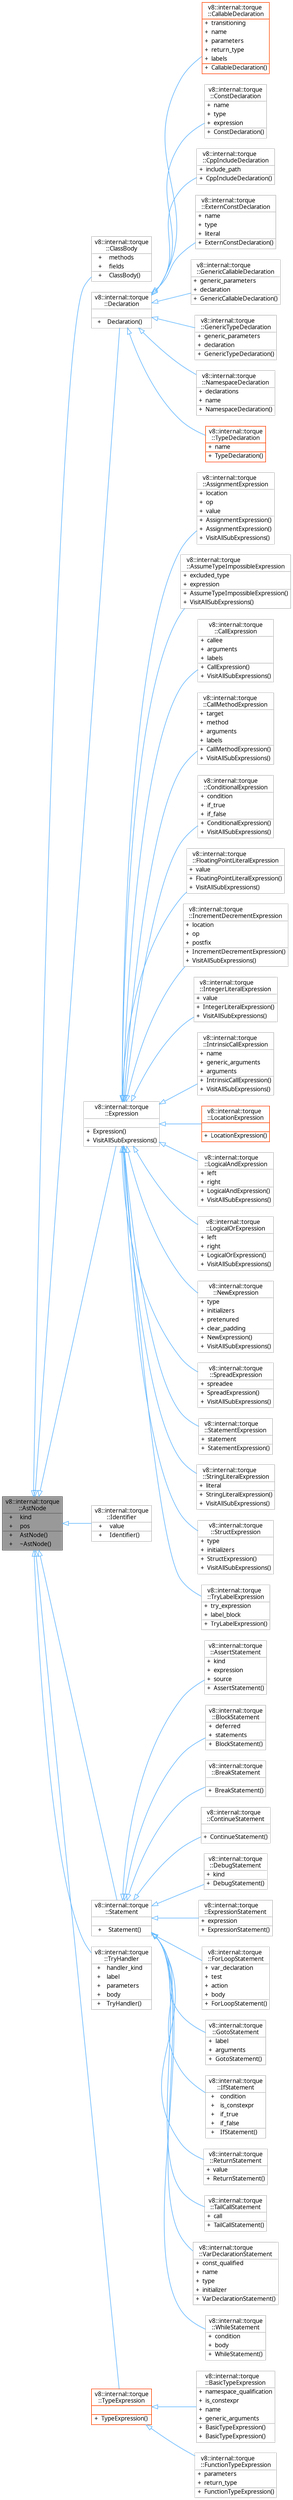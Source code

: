 digraph "v8::internal::torque::AstNode"
{
 // INTERACTIVE_SVG=YES
 // LATEX_PDF_SIZE
  bgcolor="transparent";
  rankdir="LR";
  edge [fontname="Cascadia Code NF",fontsize=10,labelfontname="Cascadia Code NF",labelfontsize=10];
  node [fontname="Cascadia Code NF",fontsize=10,shape=box,height=0.2,width=0.4];
  Node1 [id="Node000001",shape=plain,label=<<TABLE CELLBORDER="0" BORDER="1"><TR><TD COLSPAN="2" CELLPADDING="1" CELLSPACING="0">v8::internal::torque<BR ALIGN="LEFT"/>::AstNode</TD></TR>
<HR/>
<TR><TD VALIGN="top" CELLPADDING="1" CELLSPACING="0">+</TD><TD VALIGN="top" ALIGN="LEFT" CELLPADDING="1" CELLSPACING="0">kind<BR ALIGN="LEFT"/></TD></TR>
<TR><TD VALIGN="top" CELLPADDING="1" CELLSPACING="0">+</TD><TD VALIGN="top" ALIGN="LEFT" CELLPADDING="1" CELLSPACING="0">pos<BR ALIGN="LEFT"/></TD></TR>
<HR/>
<TR><TD VALIGN="top" CELLPADDING="1" CELLSPACING="0">+</TD><TD VALIGN="top" ALIGN="LEFT" CELLPADDING="1" CELLSPACING="0">AstNode()<BR ALIGN="LEFT"/></TD></TR>
<TR><TD VALIGN="top" CELLPADDING="1" CELLSPACING="0">+</TD><TD VALIGN="top" ALIGN="LEFT" CELLPADDING="1" CELLSPACING="0">~AstNode()<BR ALIGN="LEFT"/></TD></TR>
</TABLE>>
,height=0.2,width=0.4,color="gray40", fillcolor="grey60", style="filled", fontcolor="black",tooltip=" "];
  Node1 -> Node2 [id="edge1_Node000001_Node000002",dir="back",color="steelblue1",style="solid",tooltip=" ",arrowtail="onormal"];
  Node2 [id="Node000002",shape=plain,label=<<TABLE CELLBORDER="0" BORDER="1"><TR><TD COLSPAN="2" CELLPADDING="1" CELLSPACING="0">v8::internal::torque<BR ALIGN="LEFT"/>::ClassBody</TD></TR>
<HR/>
<TR><TD VALIGN="top" CELLPADDING="1" CELLSPACING="0">+</TD><TD VALIGN="top" ALIGN="LEFT" CELLPADDING="1" CELLSPACING="0">methods<BR ALIGN="LEFT"/></TD></TR>
<TR><TD VALIGN="top" CELLPADDING="1" CELLSPACING="0">+</TD><TD VALIGN="top" ALIGN="LEFT" CELLPADDING="1" CELLSPACING="0">fields<BR ALIGN="LEFT"/></TD></TR>
<HR/>
<TR><TD VALIGN="top" CELLPADDING="1" CELLSPACING="0">+</TD><TD VALIGN="top" ALIGN="LEFT" CELLPADDING="1" CELLSPACING="0">ClassBody()<BR ALIGN="LEFT"/></TD></TR>
</TABLE>>
,height=0.2,width=0.4,color="grey75", fillcolor="white", style="filled",URL="$df/d2e/structv8_1_1internal_1_1torque_1_1ClassBody.html",tooltip=" "];
  Node1 -> Node3 [id="edge2_Node000001_Node000003",dir="back",color="steelblue1",style="solid",tooltip=" ",arrowtail="onormal"];
  Node3 [id="Node000003",shape=plain,label=<<TABLE CELLBORDER="0" BORDER="1"><TR><TD COLSPAN="2" CELLPADDING="1" CELLSPACING="0">v8::internal::torque<BR ALIGN="LEFT"/>::Declaration</TD></TR>
<HR/>
<TR><TD COLSPAN="2" CELLPADDING="1" CELLSPACING="0">&nbsp;</TD></TR>
<HR/>
<TR><TD VALIGN="top" CELLPADDING="1" CELLSPACING="0">+</TD><TD VALIGN="top" ALIGN="LEFT" CELLPADDING="1" CELLSPACING="0">Declaration()<BR ALIGN="LEFT"/></TD></TR>
</TABLE>>
,height=0.2,width=0.4,color="grey75", fillcolor="white", style="filled",URL="$d8/df9/structv8_1_1internal_1_1torque_1_1Declaration.html",tooltip=" "];
  Node3 -> Node4 [id="edge3_Node000003_Node000004",dir="back",color="steelblue1",style="solid",tooltip=" ",arrowtail="onormal"];
  Node4 [id="Node000004",shape=plain,label=<<TABLE CELLBORDER="0" BORDER="1"><TR><TD COLSPAN="2" CELLPADDING="1" CELLSPACING="0">v8::internal::torque<BR ALIGN="LEFT"/>::CallableDeclaration</TD></TR>
<HR/>
<TR><TD VALIGN="top" CELLPADDING="1" CELLSPACING="0">+</TD><TD VALIGN="top" ALIGN="LEFT" CELLPADDING="1" CELLSPACING="0">transitioning<BR ALIGN="LEFT"/></TD></TR>
<TR><TD VALIGN="top" CELLPADDING="1" CELLSPACING="0">+</TD><TD VALIGN="top" ALIGN="LEFT" CELLPADDING="1" CELLSPACING="0">name<BR ALIGN="LEFT"/></TD></TR>
<TR><TD VALIGN="top" CELLPADDING="1" CELLSPACING="0">+</TD><TD VALIGN="top" ALIGN="LEFT" CELLPADDING="1" CELLSPACING="0">parameters<BR ALIGN="LEFT"/></TD></TR>
<TR><TD VALIGN="top" CELLPADDING="1" CELLSPACING="0">+</TD><TD VALIGN="top" ALIGN="LEFT" CELLPADDING="1" CELLSPACING="0">return_type<BR ALIGN="LEFT"/></TD></TR>
<TR><TD VALIGN="top" CELLPADDING="1" CELLSPACING="0">+</TD><TD VALIGN="top" ALIGN="LEFT" CELLPADDING="1" CELLSPACING="0">labels<BR ALIGN="LEFT"/></TD></TR>
<HR/>
<TR><TD VALIGN="top" CELLPADDING="1" CELLSPACING="0">+</TD><TD VALIGN="top" ALIGN="LEFT" CELLPADDING="1" CELLSPACING="0">CallableDeclaration()<BR ALIGN="LEFT"/></TD></TR>
</TABLE>>
,height=0.2,width=0.4,color="orangered", fillcolor="white", style="filled",URL="$d5/d6c/structv8_1_1internal_1_1torque_1_1CallableDeclaration.html",tooltip=" "];
  Node3 -> Node14 [id="edge4_Node000003_Node000014",dir="back",color="steelblue1",style="solid",tooltip=" ",arrowtail="onormal"];
  Node14 [id="Node000014",shape=plain,label=<<TABLE CELLBORDER="0" BORDER="1"><TR><TD COLSPAN="2" CELLPADDING="1" CELLSPACING="0">v8::internal::torque<BR ALIGN="LEFT"/>::ConstDeclaration</TD></TR>
<HR/>
<TR><TD VALIGN="top" CELLPADDING="1" CELLSPACING="0">+</TD><TD VALIGN="top" ALIGN="LEFT" CELLPADDING="1" CELLSPACING="0">name<BR ALIGN="LEFT"/></TD></TR>
<TR><TD VALIGN="top" CELLPADDING="1" CELLSPACING="0">+</TD><TD VALIGN="top" ALIGN="LEFT" CELLPADDING="1" CELLSPACING="0">type<BR ALIGN="LEFT"/></TD></TR>
<TR><TD VALIGN="top" CELLPADDING="1" CELLSPACING="0">+</TD><TD VALIGN="top" ALIGN="LEFT" CELLPADDING="1" CELLSPACING="0">expression<BR ALIGN="LEFT"/></TD></TR>
<HR/>
<TR><TD VALIGN="top" CELLPADDING="1" CELLSPACING="0">+</TD><TD VALIGN="top" ALIGN="LEFT" CELLPADDING="1" CELLSPACING="0">ConstDeclaration()<BR ALIGN="LEFT"/></TD></TR>
</TABLE>>
,height=0.2,width=0.4,color="grey75", fillcolor="white", style="filled",URL="$da/dd3/structv8_1_1internal_1_1torque_1_1ConstDeclaration.html",tooltip=" "];
  Node3 -> Node15 [id="edge5_Node000003_Node000015",dir="back",color="steelblue1",style="solid",tooltip=" ",arrowtail="onormal"];
  Node15 [id="Node000015",shape=plain,label=<<TABLE CELLBORDER="0" BORDER="1"><TR><TD COLSPAN="2" CELLPADDING="1" CELLSPACING="0">v8::internal::torque<BR ALIGN="LEFT"/>::CppIncludeDeclaration</TD></TR>
<HR/>
<TR><TD VALIGN="top" CELLPADDING="1" CELLSPACING="0">+</TD><TD VALIGN="top" ALIGN="LEFT" CELLPADDING="1" CELLSPACING="0">include_path<BR ALIGN="LEFT"/></TD></TR>
<HR/>
<TR><TD VALIGN="top" CELLPADDING="1" CELLSPACING="0">+</TD><TD VALIGN="top" ALIGN="LEFT" CELLPADDING="1" CELLSPACING="0">CppIncludeDeclaration()<BR ALIGN="LEFT"/></TD></TR>
</TABLE>>
,height=0.2,width=0.4,color="grey75", fillcolor="white", style="filled",URL="$d1/d48/structv8_1_1internal_1_1torque_1_1CppIncludeDeclaration.html",tooltip=" "];
  Node3 -> Node16 [id="edge6_Node000003_Node000016",dir="back",color="steelblue1",style="solid",tooltip=" ",arrowtail="onormal"];
  Node16 [id="Node000016",shape=plain,label=<<TABLE CELLBORDER="0" BORDER="1"><TR><TD COLSPAN="2" CELLPADDING="1" CELLSPACING="0">v8::internal::torque<BR ALIGN="LEFT"/>::ExternConstDeclaration</TD></TR>
<HR/>
<TR><TD VALIGN="top" CELLPADDING="1" CELLSPACING="0">+</TD><TD VALIGN="top" ALIGN="LEFT" CELLPADDING="1" CELLSPACING="0">name<BR ALIGN="LEFT"/></TD></TR>
<TR><TD VALIGN="top" CELLPADDING="1" CELLSPACING="0">+</TD><TD VALIGN="top" ALIGN="LEFT" CELLPADDING="1" CELLSPACING="0">type<BR ALIGN="LEFT"/></TD></TR>
<TR><TD VALIGN="top" CELLPADDING="1" CELLSPACING="0">+</TD><TD VALIGN="top" ALIGN="LEFT" CELLPADDING="1" CELLSPACING="0">literal<BR ALIGN="LEFT"/></TD></TR>
<HR/>
<TR><TD VALIGN="top" CELLPADDING="1" CELLSPACING="0">+</TD><TD VALIGN="top" ALIGN="LEFT" CELLPADDING="1" CELLSPACING="0">ExternConstDeclaration()<BR ALIGN="LEFT"/></TD></TR>
</TABLE>>
,height=0.2,width=0.4,color="grey75", fillcolor="white", style="filled",URL="$d8/d75/structv8_1_1internal_1_1torque_1_1ExternConstDeclaration.html",tooltip=" "];
  Node3 -> Node17 [id="edge7_Node000003_Node000017",dir="back",color="steelblue1",style="solid",tooltip=" ",arrowtail="onormal"];
  Node17 [id="Node000017",shape=plain,label=<<TABLE CELLBORDER="0" BORDER="1"><TR><TD COLSPAN="2" CELLPADDING="1" CELLSPACING="0">v8::internal::torque<BR ALIGN="LEFT"/>::GenericCallableDeclaration</TD></TR>
<HR/>
<TR><TD VALIGN="top" CELLPADDING="1" CELLSPACING="0">+</TD><TD VALIGN="top" ALIGN="LEFT" CELLPADDING="1" CELLSPACING="0">generic_parameters<BR ALIGN="LEFT"/></TD></TR>
<TR><TD VALIGN="top" CELLPADDING="1" CELLSPACING="0">+</TD><TD VALIGN="top" ALIGN="LEFT" CELLPADDING="1" CELLSPACING="0">declaration<BR ALIGN="LEFT"/></TD></TR>
<HR/>
<TR><TD VALIGN="top" CELLPADDING="1" CELLSPACING="0">+</TD><TD VALIGN="top" ALIGN="LEFT" CELLPADDING="1" CELLSPACING="0">GenericCallableDeclaration()<BR ALIGN="LEFT"/></TD></TR>
</TABLE>>
,height=0.2,width=0.4,color="grey75", fillcolor="white", style="filled",URL="$d8/dfb/structv8_1_1internal_1_1torque_1_1GenericCallableDeclaration.html",tooltip=" "];
  Node3 -> Node18 [id="edge8_Node000003_Node000018",dir="back",color="steelblue1",style="solid",tooltip=" ",arrowtail="onormal"];
  Node18 [id="Node000018",shape=plain,label=<<TABLE CELLBORDER="0" BORDER="1"><TR><TD COLSPAN="2" CELLPADDING="1" CELLSPACING="0">v8::internal::torque<BR ALIGN="LEFT"/>::GenericTypeDeclaration</TD></TR>
<HR/>
<TR><TD VALIGN="top" CELLPADDING="1" CELLSPACING="0">+</TD><TD VALIGN="top" ALIGN="LEFT" CELLPADDING="1" CELLSPACING="0">generic_parameters<BR ALIGN="LEFT"/></TD></TR>
<TR><TD VALIGN="top" CELLPADDING="1" CELLSPACING="0">+</TD><TD VALIGN="top" ALIGN="LEFT" CELLPADDING="1" CELLSPACING="0">declaration<BR ALIGN="LEFT"/></TD></TR>
<HR/>
<TR><TD VALIGN="top" CELLPADDING="1" CELLSPACING="0">+</TD><TD VALIGN="top" ALIGN="LEFT" CELLPADDING="1" CELLSPACING="0">GenericTypeDeclaration()<BR ALIGN="LEFT"/></TD></TR>
</TABLE>>
,height=0.2,width=0.4,color="grey75", fillcolor="white", style="filled",URL="$d8/dd4/structv8_1_1internal_1_1torque_1_1GenericTypeDeclaration.html",tooltip=" "];
  Node3 -> Node19 [id="edge9_Node000003_Node000019",dir="back",color="steelblue1",style="solid",tooltip=" ",arrowtail="onormal"];
  Node19 [id="Node000019",shape=plain,label=<<TABLE CELLBORDER="0" BORDER="1"><TR><TD COLSPAN="2" CELLPADDING="1" CELLSPACING="0">v8::internal::torque<BR ALIGN="LEFT"/>::NamespaceDeclaration</TD></TR>
<HR/>
<TR><TD VALIGN="top" CELLPADDING="1" CELLSPACING="0">+</TD><TD VALIGN="top" ALIGN="LEFT" CELLPADDING="1" CELLSPACING="0">declarations<BR ALIGN="LEFT"/></TD></TR>
<TR><TD VALIGN="top" CELLPADDING="1" CELLSPACING="0">+</TD><TD VALIGN="top" ALIGN="LEFT" CELLPADDING="1" CELLSPACING="0">name<BR ALIGN="LEFT"/></TD></TR>
<HR/>
<TR><TD VALIGN="top" CELLPADDING="1" CELLSPACING="0">+</TD><TD VALIGN="top" ALIGN="LEFT" CELLPADDING="1" CELLSPACING="0">NamespaceDeclaration()<BR ALIGN="LEFT"/></TD></TR>
</TABLE>>
,height=0.2,width=0.4,color="grey75", fillcolor="white", style="filled",URL="$d3/d68/structv8_1_1internal_1_1torque_1_1NamespaceDeclaration.html",tooltip=" "];
  Node3 -> Node20 [id="edge10_Node000003_Node000020",dir="back",color="steelblue1",style="solid",tooltip=" ",arrowtail="onormal"];
  Node20 [id="Node000020",shape=plain,label=<<TABLE CELLBORDER="0" BORDER="1"><TR><TD COLSPAN="2" CELLPADDING="1" CELLSPACING="0">v8::internal::torque<BR ALIGN="LEFT"/>::TypeDeclaration</TD></TR>
<HR/>
<TR><TD VALIGN="top" CELLPADDING="1" CELLSPACING="0">+</TD><TD VALIGN="top" ALIGN="LEFT" CELLPADDING="1" CELLSPACING="0">name<BR ALIGN="LEFT"/></TD></TR>
<HR/>
<TR><TD VALIGN="top" CELLPADDING="1" CELLSPACING="0">+</TD><TD VALIGN="top" ALIGN="LEFT" CELLPADDING="1" CELLSPACING="0">TypeDeclaration()<BR ALIGN="LEFT"/></TD></TR>
</TABLE>>
,height=0.2,width=0.4,color="orangered", fillcolor="white", style="filled",URL="$da/dcf/structv8_1_1internal_1_1torque_1_1TypeDeclaration.html",tooltip=" "];
  Node1 -> Node26 [id="edge11_Node000001_Node000026",dir="back",color="steelblue1",style="solid",tooltip=" ",arrowtail="onormal"];
  Node26 [id="Node000026",shape=plain,label=<<TABLE CELLBORDER="0" BORDER="1"><TR><TD COLSPAN="2" CELLPADDING="1" CELLSPACING="0">v8::internal::torque<BR ALIGN="LEFT"/>::Expression</TD></TR>
<HR/>
<TR><TD COLSPAN="2" CELLPADDING="1" CELLSPACING="0">&nbsp;</TD></TR>
<HR/>
<TR><TD VALIGN="top" CELLPADDING="1" CELLSPACING="0">+</TD><TD VALIGN="top" ALIGN="LEFT" CELLPADDING="1" CELLSPACING="0">Expression()<BR ALIGN="LEFT"/></TD></TR>
<TR><TD VALIGN="top" CELLPADDING="1" CELLSPACING="0">+</TD><TD VALIGN="top" ALIGN="LEFT" CELLPADDING="1" CELLSPACING="0">VisitAllSubExpressions()<BR ALIGN="LEFT"/></TD></TR>
</TABLE>>
,height=0.2,width=0.4,color="grey75", fillcolor="white", style="filled",URL="$d1/dff/structv8_1_1internal_1_1torque_1_1Expression.html",tooltip=" "];
  Node26 -> Node27 [id="edge12_Node000026_Node000027",dir="back",color="steelblue1",style="solid",tooltip=" ",arrowtail="onormal"];
  Node27 [id="Node000027",shape=plain,label=<<TABLE CELLBORDER="0" BORDER="1"><TR><TD COLSPAN="2" CELLPADDING="1" CELLSPACING="0">v8::internal::torque<BR ALIGN="LEFT"/>::AssignmentExpression</TD></TR>
<HR/>
<TR><TD VALIGN="top" CELLPADDING="1" CELLSPACING="0">+</TD><TD VALIGN="top" ALIGN="LEFT" CELLPADDING="1" CELLSPACING="0">location<BR ALIGN="LEFT"/></TD></TR>
<TR><TD VALIGN="top" CELLPADDING="1" CELLSPACING="0">+</TD><TD VALIGN="top" ALIGN="LEFT" CELLPADDING="1" CELLSPACING="0">op<BR ALIGN="LEFT"/></TD></TR>
<TR><TD VALIGN="top" CELLPADDING="1" CELLSPACING="0">+</TD><TD VALIGN="top" ALIGN="LEFT" CELLPADDING="1" CELLSPACING="0">value<BR ALIGN="LEFT"/></TD></TR>
<HR/>
<TR><TD VALIGN="top" CELLPADDING="1" CELLSPACING="0">+</TD><TD VALIGN="top" ALIGN="LEFT" CELLPADDING="1" CELLSPACING="0">AssignmentExpression()<BR ALIGN="LEFT"/></TD></TR>
<TR><TD VALIGN="top" CELLPADDING="1" CELLSPACING="0">+</TD><TD VALIGN="top" ALIGN="LEFT" CELLPADDING="1" CELLSPACING="0">AssignmentExpression()<BR ALIGN="LEFT"/></TD></TR>
<TR><TD VALIGN="top" CELLPADDING="1" CELLSPACING="0">+</TD><TD VALIGN="top" ALIGN="LEFT" CELLPADDING="1" CELLSPACING="0">VisitAllSubExpressions()<BR ALIGN="LEFT"/></TD></TR>
</TABLE>>
,height=0.2,width=0.4,color="grey75", fillcolor="white", style="filled",URL="$df/d0e/structv8_1_1internal_1_1torque_1_1AssignmentExpression.html",tooltip=" "];
  Node26 -> Node28 [id="edge13_Node000026_Node000028",dir="back",color="steelblue1",style="solid",tooltip=" ",arrowtail="onormal"];
  Node28 [id="Node000028",shape=plain,label=<<TABLE CELLBORDER="0" BORDER="1"><TR><TD COLSPAN="2" CELLPADDING="1" CELLSPACING="0">v8::internal::torque<BR ALIGN="LEFT"/>::AssumeTypeImpossibleExpression</TD></TR>
<HR/>
<TR><TD VALIGN="top" CELLPADDING="1" CELLSPACING="0">+</TD><TD VALIGN="top" ALIGN="LEFT" CELLPADDING="1" CELLSPACING="0">excluded_type<BR ALIGN="LEFT"/></TD></TR>
<TR><TD VALIGN="top" CELLPADDING="1" CELLSPACING="0">+</TD><TD VALIGN="top" ALIGN="LEFT" CELLPADDING="1" CELLSPACING="0">expression<BR ALIGN="LEFT"/></TD></TR>
<HR/>
<TR><TD VALIGN="top" CELLPADDING="1" CELLSPACING="0">+</TD><TD VALIGN="top" ALIGN="LEFT" CELLPADDING="1" CELLSPACING="0">AssumeTypeImpossibleExpression()<BR ALIGN="LEFT"/></TD></TR>
<TR><TD VALIGN="top" CELLPADDING="1" CELLSPACING="0">+</TD><TD VALIGN="top" ALIGN="LEFT" CELLPADDING="1" CELLSPACING="0">VisitAllSubExpressions()<BR ALIGN="LEFT"/></TD></TR>
</TABLE>>
,height=0.2,width=0.4,color="grey75", fillcolor="white", style="filled",URL="$d9/db6/structv8_1_1internal_1_1torque_1_1AssumeTypeImpossibleExpression.html",tooltip=" "];
  Node26 -> Node29 [id="edge14_Node000026_Node000029",dir="back",color="steelblue1",style="solid",tooltip=" ",arrowtail="onormal"];
  Node29 [id="Node000029",shape=plain,label=<<TABLE CELLBORDER="0" BORDER="1"><TR><TD COLSPAN="2" CELLPADDING="1" CELLSPACING="0">v8::internal::torque<BR ALIGN="LEFT"/>::CallExpression</TD></TR>
<HR/>
<TR><TD VALIGN="top" CELLPADDING="1" CELLSPACING="0">+</TD><TD VALIGN="top" ALIGN="LEFT" CELLPADDING="1" CELLSPACING="0">callee<BR ALIGN="LEFT"/></TD></TR>
<TR><TD VALIGN="top" CELLPADDING="1" CELLSPACING="0">+</TD><TD VALIGN="top" ALIGN="LEFT" CELLPADDING="1" CELLSPACING="0">arguments<BR ALIGN="LEFT"/></TD></TR>
<TR><TD VALIGN="top" CELLPADDING="1" CELLSPACING="0">+</TD><TD VALIGN="top" ALIGN="LEFT" CELLPADDING="1" CELLSPACING="0">labels<BR ALIGN="LEFT"/></TD></TR>
<HR/>
<TR><TD VALIGN="top" CELLPADDING="1" CELLSPACING="0">+</TD><TD VALIGN="top" ALIGN="LEFT" CELLPADDING="1" CELLSPACING="0">CallExpression()<BR ALIGN="LEFT"/></TD></TR>
<TR><TD VALIGN="top" CELLPADDING="1" CELLSPACING="0">+</TD><TD VALIGN="top" ALIGN="LEFT" CELLPADDING="1" CELLSPACING="0">VisitAllSubExpressions()<BR ALIGN="LEFT"/></TD></TR>
</TABLE>>
,height=0.2,width=0.4,color="grey75", fillcolor="white", style="filled",URL="$db/dc7/structv8_1_1internal_1_1torque_1_1CallExpression.html",tooltip=" "];
  Node26 -> Node30 [id="edge15_Node000026_Node000030",dir="back",color="steelblue1",style="solid",tooltip=" ",arrowtail="onormal"];
  Node30 [id="Node000030",shape=plain,label=<<TABLE CELLBORDER="0" BORDER="1"><TR><TD COLSPAN="2" CELLPADDING="1" CELLSPACING="0">v8::internal::torque<BR ALIGN="LEFT"/>::CallMethodExpression</TD></TR>
<HR/>
<TR><TD VALIGN="top" CELLPADDING="1" CELLSPACING="0">+</TD><TD VALIGN="top" ALIGN="LEFT" CELLPADDING="1" CELLSPACING="0">target<BR ALIGN="LEFT"/></TD></TR>
<TR><TD VALIGN="top" CELLPADDING="1" CELLSPACING="0">+</TD><TD VALIGN="top" ALIGN="LEFT" CELLPADDING="1" CELLSPACING="0">method<BR ALIGN="LEFT"/></TD></TR>
<TR><TD VALIGN="top" CELLPADDING="1" CELLSPACING="0">+</TD><TD VALIGN="top" ALIGN="LEFT" CELLPADDING="1" CELLSPACING="0">arguments<BR ALIGN="LEFT"/></TD></TR>
<TR><TD VALIGN="top" CELLPADDING="1" CELLSPACING="0">+</TD><TD VALIGN="top" ALIGN="LEFT" CELLPADDING="1" CELLSPACING="0">labels<BR ALIGN="LEFT"/></TD></TR>
<HR/>
<TR><TD VALIGN="top" CELLPADDING="1" CELLSPACING="0">+</TD><TD VALIGN="top" ALIGN="LEFT" CELLPADDING="1" CELLSPACING="0">CallMethodExpression()<BR ALIGN="LEFT"/></TD></TR>
<TR><TD VALIGN="top" CELLPADDING="1" CELLSPACING="0">+</TD><TD VALIGN="top" ALIGN="LEFT" CELLPADDING="1" CELLSPACING="0">VisitAllSubExpressions()<BR ALIGN="LEFT"/></TD></TR>
</TABLE>>
,height=0.2,width=0.4,color="grey75", fillcolor="white", style="filled",URL="$db/dad/structv8_1_1internal_1_1torque_1_1CallMethodExpression.html",tooltip=" "];
  Node26 -> Node31 [id="edge16_Node000026_Node000031",dir="back",color="steelblue1",style="solid",tooltip=" ",arrowtail="onormal"];
  Node31 [id="Node000031",shape=plain,label=<<TABLE CELLBORDER="0" BORDER="1"><TR><TD COLSPAN="2" CELLPADDING="1" CELLSPACING="0">v8::internal::torque<BR ALIGN="LEFT"/>::ConditionalExpression</TD></TR>
<HR/>
<TR><TD VALIGN="top" CELLPADDING="1" CELLSPACING="0">+</TD><TD VALIGN="top" ALIGN="LEFT" CELLPADDING="1" CELLSPACING="0">condition<BR ALIGN="LEFT"/></TD></TR>
<TR><TD VALIGN="top" CELLPADDING="1" CELLSPACING="0">+</TD><TD VALIGN="top" ALIGN="LEFT" CELLPADDING="1" CELLSPACING="0">if_true<BR ALIGN="LEFT"/></TD></TR>
<TR><TD VALIGN="top" CELLPADDING="1" CELLSPACING="0">+</TD><TD VALIGN="top" ALIGN="LEFT" CELLPADDING="1" CELLSPACING="0">if_false<BR ALIGN="LEFT"/></TD></TR>
<HR/>
<TR><TD VALIGN="top" CELLPADDING="1" CELLSPACING="0">+</TD><TD VALIGN="top" ALIGN="LEFT" CELLPADDING="1" CELLSPACING="0">ConditionalExpression()<BR ALIGN="LEFT"/></TD></TR>
<TR><TD VALIGN="top" CELLPADDING="1" CELLSPACING="0">+</TD><TD VALIGN="top" ALIGN="LEFT" CELLPADDING="1" CELLSPACING="0">VisitAllSubExpressions()<BR ALIGN="LEFT"/></TD></TR>
</TABLE>>
,height=0.2,width=0.4,color="grey75", fillcolor="white", style="filled",URL="$d2/d13/structv8_1_1internal_1_1torque_1_1ConditionalExpression.html",tooltip=" "];
  Node26 -> Node32 [id="edge17_Node000026_Node000032",dir="back",color="steelblue1",style="solid",tooltip=" ",arrowtail="onormal"];
  Node32 [id="Node000032",shape=plain,label=<<TABLE CELLBORDER="0" BORDER="1"><TR><TD COLSPAN="2" CELLPADDING="1" CELLSPACING="0">v8::internal::torque<BR ALIGN="LEFT"/>::FloatingPointLiteralExpression</TD></TR>
<HR/>
<TR><TD VALIGN="top" CELLPADDING="1" CELLSPACING="0">+</TD><TD VALIGN="top" ALIGN="LEFT" CELLPADDING="1" CELLSPACING="0">value<BR ALIGN="LEFT"/></TD></TR>
<HR/>
<TR><TD VALIGN="top" CELLPADDING="1" CELLSPACING="0">+</TD><TD VALIGN="top" ALIGN="LEFT" CELLPADDING="1" CELLSPACING="0">FloatingPointLiteralExpression()<BR ALIGN="LEFT"/></TD></TR>
<TR><TD VALIGN="top" CELLPADDING="1" CELLSPACING="0">+</TD><TD VALIGN="top" ALIGN="LEFT" CELLPADDING="1" CELLSPACING="0">VisitAllSubExpressions()<BR ALIGN="LEFT"/></TD></TR>
</TABLE>>
,height=0.2,width=0.4,color="grey75", fillcolor="white", style="filled",URL="$d4/d10/structv8_1_1internal_1_1torque_1_1FloatingPointLiteralExpression.html",tooltip=" "];
  Node26 -> Node33 [id="edge18_Node000026_Node000033",dir="back",color="steelblue1",style="solid",tooltip=" ",arrowtail="onormal"];
  Node33 [id="Node000033",shape=plain,label=<<TABLE CELLBORDER="0" BORDER="1"><TR><TD COLSPAN="2" CELLPADDING="1" CELLSPACING="0">v8::internal::torque<BR ALIGN="LEFT"/>::IncrementDecrementExpression</TD></TR>
<HR/>
<TR><TD VALIGN="top" CELLPADDING="1" CELLSPACING="0">+</TD><TD VALIGN="top" ALIGN="LEFT" CELLPADDING="1" CELLSPACING="0">location<BR ALIGN="LEFT"/></TD></TR>
<TR><TD VALIGN="top" CELLPADDING="1" CELLSPACING="0">+</TD><TD VALIGN="top" ALIGN="LEFT" CELLPADDING="1" CELLSPACING="0">op<BR ALIGN="LEFT"/></TD></TR>
<TR><TD VALIGN="top" CELLPADDING="1" CELLSPACING="0">+</TD><TD VALIGN="top" ALIGN="LEFT" CELLPADDING="1" CELLSPACING="0">postfix<BR ALIGN="LEFT"/></TD></TR>
<HR/>
<TR><TD VALIGN="top" CELLPADDING="1" CELLSPACING="0">+</TD><TD VALIGN="top" ALIGN="LEFT" CELLPADDING="1" CELLSPACING="0">IncrementDecrementExpression()<BR ALIGN="LEFT"/></TD></TR>
<TR><TD VALIGN="top" CELLPADDING="1" CELLSPACING="0">+</TD><TD VALIGN="top" ALIGN="LEFT" CELLPADDING="1" CELLSPACING="0">VisitAllSubExpressions()<BR ALIGN="LEFT"/></TD></TR>
</TABLE>>
,height=0.2,width=0.4,color="grey75", fillcolor="white", style="filled",URL="$d4/df4/structv8_1_1internal_1_1torque_1_1IncrementDecrementExpression.html",tooltip=" "];
  Node26 -> Node34 [id="edge19_Node000026_Node000034",dir="back",color="steelblue1",style="solid",tooltip=" ",arrowtail="onormal"];
  Node34 [id="Node000034",shape=plain,label=<<TABLE CELLBORDER="0" BORDER="1"><TR><TD COLSPAN="2" CELLPADDING="1" CELLSPACING="0">v8::internal::torque<BR ALIGN="LEFT"/>::IntegerLiteralExpression</TD></TR>
<HR/>
<TR><TD VALIGN="top" CELLPADDING="1" CELLSPACING="0">+</TD><TD VALIGN="top" ALIGN="LEFT" CELLPADDING="1" CELLSPACING="0">value<BR ALIGN="LEFT"/></TD></TR>
<HR/>
<TR><TD VALIGN="top" CELLPADDING="1" CELLSPACING="0">+</TD><TD VALIGN="top" ALIGN="LEFT" CELLPADDING="1" CELLSPACING="0">IntegerLiteralExpression()<BR ALIGN="LEFT"/></TD></TR>
<TR><TD VALIGN="top" CELLPADDING="1" CELLSPACING="0">+</TD><TD VALIGN="top" ALIGN="LEFT" CELLPADDING="1" CELLSPACING="0">VisitAllSubExpressions()<BR ALIGN="LEFT"/></TD></TR>
</TABLE>>
,height=0.2,width=0.4,color="grey75", fillcolor="white", style="filled",URL="$d0/d32/structv8_1_1internal_1_1torque_1_1IntegerLiteralExpression.html",tooltip=" "];
  Node26 -> Node35 [id="edge20_Node000026_Node000035",dir="back",color="steelblue1",style="solid",tooltip=" ",arrowtail="onormal"];
  Node35 [id="Node000035",shape=plain,label=<<TABLE CELLBORDER="0" BORDER="1"><TR><TD COLSPAN="2" CELLPADDING="1" CELLSPACING="0">v8::internal::torque<BR ALIGN="LEFT"/>::IntrinsicCallExpression</TD></TR>
<HR/>
<TR><TD VALIGN="top" CELLPADDING="1" CELLSPACING="0">+</TD><TD VALIGN="top" ALIGN="LEFT" CELLPADDING="1" CELLSPACING="0">name<BR ALIGN="LEFT"/></TD></TR>
<TR><TD VALIGN="top" CELLPADDING="1" CELLSPACING="0">+</TD><TD VALIGN="top" ALIGN="LEFT" CELLPADDING="1" CELLSPACING="0">generic_arguments<BR ALIGN="LEFT"/></TD></TR>
<TR><TD VALIGN="top" CELLPADDING="1" CELLSPACING="0">+</TD><TD VALIGN="top" ALIGN="LEFT" CELLPADDING="1" CELLSPACING="0">arguments<BR ALIGN="LEFT"/></TD></TR>
<HR/>
<TR><TD VALIGN="top" CELLPADDING="1" CELLSPACING="0">+</TD><TD VALIGN="top" ALIGN="LEFT" CELLPADDING="1" CELLSPACING="0">IntrinsicCallExpression()<BR ALIGN="LEFT"/></TD></TR>
<TR><TD VALIGN="top" CELLPADDING="1" CELLSPACING="0">+</TD><TD VALIGN="top" ALIGN="LEFT" CELLPADDING="1" CELLSPACING="0">VisitAllSubExpressions()<BR ALIGN="LEFT"/></TD></TR>
</TABLE>>
,height=0.2,width=0.4,color="grey75", fillcolor="white", style="filled",URL="$d6/d2b/structv8_1_1internal_1_1torque_1_1IntrinsicCallExpression.html",tooltip=" "];
  Node26 -> Node36 [id="edge21_Node000026_Node000036",dir="back",color="steelblue1",style="solid",tooltip=" ",arrowtail="onormal"];
  Node36 [id="Node000036",shape=plain,label=<<TABLE CELLBORDER="0" BORDER="1"><TR><TD COLSPAN="2" CELLPADDING="1" CELLSPACING="0">v8::internal::torque<BR ALIGN="LEFT"/>::LocationExpression</TD></TR>
<HR/>
<TR><TD COLSPAN="2" CELLPADDING="1" CELLSPACING="0">&nbsp;</TD></TR>
<HR/>
<TR><TD VALIGN="top" CELLPADDING="1" CELLSPACING="0">+</TD><TD VALIGN="top" ALIGN="LEFT" CELLPADDING="1" CELLSPACING="0">LocationExpression()<BR ALIGN="LEFT"/></TD></TR>
</TABLE>>
,height=0.2,width=0.4,color="orangered", fillcolor="white", style="filled",URL="$df/dbd/structv8_1_1internal_1_1torque_1_1LocationExpression.html",tooltip=" "];
  Node26 -> Node41 [id="edge22_Node000026_Node000041",dir="back",color="steelblue1",style="solid",tooltip=" ",arrowtail="onormal"];
  Node41 [id="Node000041",shape=plain,label=<<TABLE CELLBORDER="0" BORDER="1"><TR><TD COLSPAN="2" CELLPADDING="1" CELLSPACING="0">v8::internal::torque<BR ALIGN="LEFT"/>::LogicalAndExpression</TD></TR>
<HR/>
<TR><TD VALIGN="top" CELLPADDING="1" CELLSPACING="0">+</TD><TD VALIGN="top" ALIGN="LEFT" CELLPADDING="1" CELLSPACING="0">left<BR ALIGN="LEFT"/></TD></TR>
<TR><TD VALIGN="top" CELLPADDING="1" CELLSPACING="0">+</TD><TD VALIGN="top" ALIGN="LEFT" CELLPADDING="1" CELLSPACING="0">right<BR ALIGN="LEFT"/></TD></TR>
<HR/>
<TR><TD VALIGN="top" CELLPADDING="1" CELLSPACING="0">+</TD><TD VALIGN="top" ALIGN="LEFT" CELLPADDING="1" CELLSPACING="0">LogicalAndExpression()<BR ALIGN="LEFT"/></TD></TR>
<TR><TD VALIGN="top" CELLPADDING="1" CELLSPACING="0">+</TD><TD VALIGN="top" ALIGN="LEFT" CELLPADDING="1" CELLSPACING="0">VisitAllSubExpressions()<BR ALIGN="LEFT"/></TD></TR>
</TABLE>>
,height=0.2,width=0.4,color="grey75", fillcolor="white", style="filled",URL="$d5/dc3/structv8_1_1internal_1_1torque_1_1LogicalAndExpression.html",tooltip=" "];
  Node26 -> Node42 [id="edge23_Node000026_Node000042",dir="back",color="steelblue1",style="solid",tooltip=" ",arrowtail="onormal"];
  Node42 [id="Node000042",shape=plain,label=<<TABLE CELLBORDER="0" BORDER="1"><TR><TD COLSPAN="2" CELLPADDING="1" CELLSPACING="0">v8::internal::torque<BR ALIGN="LEFT"/>::LogicalOrExpression</TD></TR>
<HR/>
<TR><TD VALIGN="top" CELLPADDING="1" CELLSPACING="0">+</TD><TD VALIGN="top" ALIGN="LEFT" CELLPADDING="1" CELLSPACING="0">left<BR ALIGN="LEFT"/></TD></TR>
<TR><TD VALIGN="top" CELLPADDING="1" CELLSPACING="0">+</TD><TD VALIGN="top" ALIGN="LEFT" CELLPADDING="1" CELLSPACING="0">right<BR ALIGN="LEFT"/></TD></TR>
<HR/>
<TR><TD VALIGN="top" CELLPADDING="1" CELLSPACING="0">+</TD><TD VALIGN="top" ALIGN="LEFT" CELLPADDING="1" CELLSPACING="0">LogicalOrExpression()<BR ALIGN="LEFT"/></TD></TR>
<TR><TD VALIGN="top" CELLPADDING="1" CELLSPACING="0">+</TD><TD VALIGN="top" ALIGN="LEFT" CELLPADDING="1" CELLSPACING="0">VisitAllSubExpressions()<BR ALIGN="LEFT"/></TD></TR>
</TABLE>>
,height=0.2,width=0.4,color="grey75", fillcolor="white", style="filled",URL="$d4/d6d/structv8_1_1internal_1_1torque_1_1LogicalOrExpression.html",tooltip=" "];
  Node26 -> Node43 [id="edge24_Node000026_Node000043",dir="back",color="steelblue1",style="solid",tooltip=" ",arrowtail="onormal"];
  Node43 [id="Node000043",shape=plain,label=<<TABLE CELLBORDER="0" BORDER="1"><TR><TD COLSPAN="2" CELLPADDING="1" CELLSPACING="0">v8::internal::torque<BR ALIGN="LEFT"/>::NewExpression</TD></TR>
<HR/>
<TR><TD VALIGN="top" CELLPADDING="1" CELLSPACING="0">+</TD><TD VALIGN="top" ALIGN="LEFT" CELLPADDING="1" CELLSPACING="0">type<BR ALIGN="LEFT"/></TD></TR>
<TR><TD VALIGN="top" CELLPADDING="1" CELLSPACING="0">+</TD><TD VALIGN="top" ALIGN="LEFT" CELLPADDING="1" CELLSPACING="0">initializers<BR ALIGN="LEFT"/></TD></TR>
<TR><TD VALIGN="top" CELLPADDING="1" CELLSPACING="0">+</TD><TD VALIGN="top" ALIGN="LEFT" CELLPADDING="1" CELLSPACING="0">pretenured<BR ALIGN="LEFT"/></TD></TR>
<TR><TD VALIGN="top" CELLPADDING="1" CELLSPACING="0">+</TD><TD VALIGN="top" ALIGN="LEFT" CELLPADDING="1" CELLSPACING="0">clear_padding<BR ALIGN="LEFT"/></TD></TR>
<HR/>
<TR><TD VALIGN="top" CELLPADDING="1" CELLSPACING="0">+</TD><TD VALIGN="top" ALIGN="LEFT" CELLPADDING="1" CELLSPACING="0">NewExpression()<BR ALIGN="LEFT"/></TD></TR>
<TR><TD VALIGN="top" CELLPADDING="1" CELLSPACING="0">+</TD><TD VALIGN="top" ALIGN="LEFT" CELLPADDING="1" CELLSPACING="0">VisitAllSubExpressions()<BR ALIGN="LEFT"/></TD></TR>
</TABLE>>
,height=0.2,width=0.4,color="grey75", fillcolor="white", style="filled",URL="$d8/d8a/structv8_1_1internal_1_1torque_1_1NewExpression.html",tooltip=" "];
  Node26 -> Node44 [id="edge25_Node000026_Node000044",dir="back",color="steelblue1",style="solid",tooltip=" ",arrowtail="onormal"];
  Node44 [id="Node000044",shape=plain,label=<<TABLE CELLBORDER="0" BORDER="1"><TR><TD COLSPAN="2" CELLPADDING="1" CELLSPACING="0">v8::internal::torque<BR ALIGN="LEFT"/>::SpreadExpression</TD></TR>
<HR/>
<TR><TD VALIGN="top" CELLPADDING="1" CELLSPACING="0">+</TD><TD VALIGN="top" ALIGN="LEFT" CELLPADDING="1" CELLSPACING="0">spreadee<BR ALIGN="LEFT"/></TD></TR>
<HR/>
<TR><TD VALIGN="top" CELLPADDING="1" CELLSPACING="0">+</TD><TD VALIGN="top" ALIGN="LEFT" CELLPADDING="1" CELLSPACING="0">SpreadExpression()<BR ALIGN="LEFT"/></TD></TR>
<TR><TD VALIGN="top" CELLPADDING="1" CELLSPACING="0">+</TD><TD VALIGN="top" ALIGN="LEFT" CELLPADDING="1" CELLSPACING="0">VisitAllSubExpressions()<BR ALIGN="LEFT"/></TD></TR>
</TABLE>>
,height=0.2,width=0.4,color="grey75", fillcolor="white", style="filled",URL="$de/d8a/structv8_1_1internal_1_1torque_1_1SpreadExpression.html",tooltip=" "];
  Node26 -> Node45 [id="edge26_Node000026_Node000045",dir="back",color="steelblue1",style="solid",tooltip=" ",arrowtail="onormal"];
  Node45 [id="Node000045",shape=plain,label=<<TABLE CELLBORDER="0" BORDER="1"><TR><TD COLSPAN="2" CELLPADDING="1" CELLSPACING="0">v8::internal::torque<BR ALIGN="LEFT"/>::StatementExpression</TD></TR>
<HR/>
<TR><TD VALIGN="top" CELLPADDING="1" CELLSPACING="0">+</TD><TD VALIGN="top" ALIGN="LEFT" CELLPADDING="1" CELLSPACING="0">statement<BR ALIGN="LEFT"/></TD></TR>
<HR/>
<TR><TD VALIGN="top" CELLPADDING="1" CELLSPACING="0">+</TD><TD VALIGN="top" ALIGN="LEFT" CELLPADDING="1" CELLSPACING="0">StatementExpression()<BR ALIGN="LEFT"/></TD></TR>
</TABLE>>
,height=0.2,width=0.4,color="grey75", fillcolor="white", style="filled",URL="$da/df9/structv8_1_1internal_1_1torque_1_1StatementExpression.html",tooltip=" "];
  Node26 -> Node46 [id="edge27_Node000026_Node000046",dir="back",color="steelblue1",style="solid",tooltip=" ",arrowtail="onormal"];
  Node46 [id="Node000046",shape=plain,label=<<TABLE CELLBORDER="0" BORDER="1"><TR><TD COLSPAN="2" CELLPADDING="1" CELLSPACING="0">v8::internal::torque<BR ALIGN="LEFT"/>::StringLiteralExpression</TD></TR>
<HR/>
<TR><TD VALIGN="top" CELLPADDING="1" CELLSPACING="0">+</TD><TD VALIGN="top" ALIGN="LEFT" CELLPADDING="1" CELLSPACING="0">literal<BR ALIGN="LEFT"/></TD></TR>
<HR/>
<TR><TD VALIGN="top" CELLPADDING="1" CELLSPACING="0">+</TD><TD VALIGN="top" ALIGN="LEFT" CELLPADDING="1" CELLSPACING="0">StringLiteralExpression()<BR ALIGN="LEFT"/></TD></TR>
<TR><TD VALIGN="top" CELLPADDING="1" CELLSPACING="0">+</TD><TD VALIGN="top" ALIGN="LEFT" CELLPADDING="1" CELLSPACING="0">VisitAllSubExpressions()<BR ALIGN="LEFT"/></TD></TR>
</TABLE>>
,height=0.2,width=0.4,color="grey75", fillcolor="white", style="filled",URL="$de/d7e/structv8_1_1internal_1_1torque_1_1StringLiteralExpression.html",tooltip=" "];
  Node26 -> Node47 [id="edge28_Node000026_Node000047",dir="back",color="steelblue1",style="solid",tooltip=" ",arrowtail="onormal"];
  Node47 [id="Node000047",shape=plain,label=<<TABLE CELLBORDER="0" BORDER="1"><TR><TD COLSPAN="2" CELLPADDING="1" CELLSPACING="0">v8::internal::torque<BR ALIGN="LEFT"/>::StructExpression</TD></TR>
<HR/>
<TR><TD VALIGN="top" CELLPADDING="1" CELLSPACING="0">+</TD><TD VALIGN="top" ALIGN="LEFT" CELLPADDING="1" CELLSPACING="0">type<BR ALIGN="LEFT"/></TD></TR>
<TR><TD VALIGN="top" CELLPADDING="1" CELLSPACING="0">+</TD><TD VALIGN="top" ALIGN="LEFT" CELLPADDING="1" CELLSPACING="0">initializers<BR ALIGN="LEFT"/></TD></TR>
<HR/>
<TR><TD VALIGN="top" CELLPADDING="1" CELLSPACING="0">+</TD><TD VALIGN="top" ALIGN="LEFT" CELLPADDING="1" CELLSPACING="0">StructExpression()<BR ALIGN="LEFT"/></TD></TR>
<TR><TD VALIGN="top" CELLPADDING="1" CELLSPACING="0">+</TD><TD VALIGN="top" ALIGN="LEFT" CELLPADDING="1" CELLSPACING="0">VisitAllSubExpressions()<BR ALIGN="LEFT"/></TD></TR>
</TABLE>>
,height=0.2,width=0.4,color="grey75", fillcolor="white", style="filled",URL="$d8/d7a/structv8_1_1internal_1_1torque_1_1StructExpression.html",tooltip=" "];
  Node26 -> Node48 [id="edge29_Node000026_Node000048",dir="back",color="steelblue1",style="solid",tooltip=" ",arrowtail="onormal"];
  Node48 [id="Node000048",shape=plain,label=<<TABLE CELLBORDER="0" BORDER="1"><TR><TD COLSPAN="2" CELLPADDING="1" CELLSPACING="0">v8::internal::torque<BR ALIGN="LEFT"/>::TryLabelExpression</TD></TR>
<HR/>
<TR><TD VALIGN="top" CELLPADDING="1" CELLSPACING="0">+</TD><TD VALIGN="top" ALIGN="LEFT" CELLPADDING="1" CELLSPACING="0">try_expression<BR ALIGN="LEFT"/></TD></TR>
<TR><TD VALIGN="top" CELLPADDING="1" CELLSPACING="0">+</TD><TD VALIGN="top" ALIGN="LEFT" CELLPADDING="1" CELLSPACING="0">label_block<BR ALIGN="LEFT"/></TD></TR>
<HR/>
<TR><TD VALIGN="top" CELLPADDING="1" CELLSPACING="0">+</TD><TD VALIGN="top" ALIGN="LEFT" CELLPADDING="1" CELLSPACING="0">TryLabelExpression()<BR ALIGN="LEFT"/></TD></TR>
</TABLE>>
,height=0.2,width=0.4,color="grey75", fillcolor="white", style="filled",URL="$d0/d12/structv8_1_1internal_1_1torque_1_1TryLabelExpression.html",tooltip=" "];
  Node1 -> Node49 [id="edge30_Node000001_Node000049",dir="back",color="steelblue1",style="solid",tooltip=" ",arrowtail="onormal"];
  Node49 [id="Node000049",shape=plain,label=<<TABLE CELLBORDER="0" BORDER="1"><TR><TD COLSPAN="2" CELLPADDING="1" CELLSPACING="0">v8::internal::torque<BR ALIGN="LEFT"/>::Identifier</TD></TR>
<HR/>
<TR><TD VALIGN="top" CELLPADDING="1" CELLSPACING="0">+</TD><TD VALIGN="top" ALIGN="LEFT" CELLPADDING="1" CELLSPACING="0">value<BR ALIGN="LEFT"/></TD></TR>
<HR/>
<TR><TD VALIGN="top" CELLPADDING="1" CELLSPACING="0">+</TD><TD VALIGN="top" ALIGN="LEFT" CELLPADDING="1" CELLSPACING="0">Identifier()<BR ALIGN="LEFT"/></TD></TR>
</TABLE>>
,height=0.2,width=0.4,color="grey75", fillcolor="white", style="filled",URL="$dc/d9c/structv8_1_1internal_1_1torque_1_1Identifier.html",tooltip=" "];
  Node1 -> Node50 [id="edge31_Node000001_Node000050",dir="back",color="steelblue1",style="solid",tooltip=" ",arrowtail="onormal"];
  Node50 [id="Node000050",shape=plain,label=<<TABLE CELLBORDER="0" BORDER="1"><TR><TD COLSPAN="2" CELLPADDING="1" CELLSPACING="0">v8::internal::torque<BR ALIGN="LEFT"/>::Statement</TD></TR>
<HR/>
<TR><TD COLSPAN="2" CELLPADDING="1" CELLSPACING="0">&nbsp;</TD></TR>
<HR/>
<TR><TD VALIGN="top" CELLPADDING="1" CELLSPACING="0">+</TD><TD VALIGN="top" ALIGN="LEFT" CELLPADDING="1" CELLSPACING="0">Statement()<BR ALIGN="LEFT"/></TD></TR>
</TABLE>>
,height=0.2,width=0.4,color="grey75", fillcolor="white", style="filled",URL="$db/d79/structv8_1_1internal_1_1torque_1_1Statement.html",tooltip=" "];
  Node50 -> Node51 [id="edge32_Node000050_Node000051",dir="back",color="steelblue1",style="solid",tooltip=" ",arrowtail="onormal"];
  Node51 [id="Node000051",shape=plain,label=<<TABLE CELLBORDER="0" BORDER="1"><TR><TD COLSPAN="2" CELLPADDING="1" CELLSPACING="0">v8::internal::torque<BR ALIGN="LEFT"/>::AssertStatement</TD></TR>
<HR/>
<TR><TD VALIGN="top" CELLPADDING="1" CELLSPACING="0">+</TD><TD VALIGN="top" ALIGN="LEFT" CELLPADDING="1" CELLSPACING="0">kind<BR ALIGN="LEFT"/></TD></TR>
<TR><TD VALIGN="top" CELLPADDING="1" CELLSPACING="0">+</TD><TD VALIGN="top" ALIGN="LEFT" CELLPADDING="1" CELLSPACING="0">expression<BR ALIGN="LEFT"/></TD></TR>
<TR><TD VALIGN="top" CELLPADDING="1" CELLSPACING="0">+</TD><TD VALIGN="top" ALIGN="LEFT" CELLPADDING="1" CELLSPACING="0">source<BR ALIGN="LEFT"/></TD></TR>
<HR/>
<TR><TD VALIGN="top" CELLPADDING="1" CELLSPACING="0">+</TD><TD VALIGN="top" ALIGN="LEFT" CELLPADDING="1" CELLSPACING="0">AssertStatement()<BR ALIGN="LEFT"/></TD></TR>
</TABLE>>
,height=0.2,width=0.4,color="grey75", fillcolor="white", style="filled",URL="$dc/d1e/structv8_1_1internal_1_1torque_1_1AssertStatement.html",tooltip=" "];
  Node50 -> Node52 [id="edge33_Node000050_Node000052",dir="back",color="steelblue1",style="solid",tooltip=" ",arrowtail="onormal"];
  Node52 [id="Node000052",shape=plain,label=<<TABLE CELLBORDER="0" BORDER="1"><TR><TD COLSPAN="2" CELLPADDING="1" CELLSPACING="0">v8::internal::torque<BR ALIGN="LEFT"/>::BlockStatement</TD></TR>
<HR/>
<TR><TD VALIGN="top" CELLPADDING="1" CELLSPACING="0">+</TD><TD VALIGN="top" ALIGN="LEFT" CELLPADDING="1" CELLSPACING="0">deferred<BR ALIGN="LEFT"/></TD></TR>
<TR><TD VALIGN="top" CELLPADDING="1" CELLSPACING="0">+</TD><TD VALIGN="top" ALIGN="LEFT" CELLPADDING="1" CELLSPACING="0">statements<BR ALIGN="LEFT"/></TD></TR>
<HR/>
<TR><TD VALIGN="top" CELLPADDING="1" CELLSPACING="0">+</TD><TD VALIGN="top" ALIGN="LEFT" CELLPADDING="1" CELLSPACING="0">BlockStatement()<BR ALIGN="LEFT"/></TD></TR>
</TABLE>>
,height=0.2,width=0.4,color="grey75", fillcolor="white", style="filled",URL="$df/d76/structv8_1_1internal_1_1torque_1_1BlockStatement.html",tooltip=" "];
  Node50 -> Node53 [id="edge34_Node000050_Node000053",dir="back",color="steelblue1",style="solid",tooltip=" ",arrowtail="onormal"];
  Node53 [id="Node000053",shape=plain,label=<<TABLE CELLBORDER="0" BORDER="1"><TR><TD COLSPAN="2" CELLPADDING="1" CELLSPACING="0">v8::internal::torque<BR ALIGN="LEFT"/>::BreakStatement</TD></TR>
<HR/>
<TR><TD COLSPAN="2" CELLPADDING="1" CELLSPACING="0">&nbsp;</TD></TR>
<HR/>
<TR><TD VALIGN="top" CELLPADDING="1" CELLSPACING="0">+</TD><TD VALIGN="top" ALIGN="LEFT" CELLPADDING="1" CELLSPACING="0">BreakStatement()<BR ALIGN="LEFT"/></TD></TR>
</TABLE>>
,height=0.2,width=0.4,color="grey75", fillcolor="white", style="filled",URL="$d1/d81/structv8_1_1internal_1_1torque_1_1BreakStatement.html",tooltip=" "];
  Node50 -> Node54 [id="edge35_Node000050_Node000054",dir="back",color="steelblue1",style="solid",tooltip=" ",arrowtail="onormal"];
  Node54 [id="Node000054",shape=plain,label=<<TABLE CELLBORDER="0" BORDER="1"><TR><TD COLSPAN="2" CELLPADDING="1" CELLSPACING="0">v8::internal::torque<BR ALIGN="LEFT"/>::ContinueStatement</TD></TR>
<HR/>
<TR><TD COLSPAN="2" CELLPADDING="1" CELLSPACING="0">&nbsp;</TD></TR>
<HR/>
<TR><TD VALIGN="top" CELLPADDING="1" CELLSPACING="0">+</TD><TD VALIGN="top" ALIGN="LEFT" CELLPADDING="1" CELLSPACING="0">ContinueStatement()<BR ALIGN="LEFT"/></TD></TR>
</TABLE>>
,height=0.2,width=0.4,color="grey75", fillcolor="white", style="filled",URL="$dc/dd1/structv8_1_1internal_1_1torque_1_1ContinueStatement.html",tooltip=" "];
  Node50 -> Node55 [id="edge36_Node000050_Node000055",dir="back",color="steelblue1",style="solid",tooltip=" ",arrowtail="onormal"];
  Node55 [id="Node000055",shape=plain,label=<<TABLE CELLBORDER="0" BORDER="1"><TR><TD COLSPAN="2" CELLPADDING="1" CELLSPACING="0">v8::internal::torque<BR ALIGN="LEFT"/>::DebugStatement</TD></TR>
<HR/>
<TR><TD VALIGN="top" CELLPADDING="1" CELLSPACING="0">+</TD><TD VALIGN="top" ALIGN="LEFT" CELLPADDING="1" CELLSPACING="0">kind<BR ALIGN="LEFT"/></TD></TR>
<HR/>
<TR><TD VALIGN="top" CELLPADDING="1" CELLSPACING="0">+</TD><TD VALIGN="top" ALIGN="LEFT" CELLPADDING="1" CELLSPACING="0">DebugStatement()<BR ALIGN="LEFT"/></TD></TR>
</TABLE>>
,height=0.2,width=0.4,color="grey75", fillcolor="white", style="filled",URL="$d6/df6/structv8_1_1internal_1_1torque_1_1DebugStatement.html",tooltip=" "];
  Node50 -> Node56 [id="edge37_Node000050_Node000056",dir="back",color="steelblue1",style="solid",tooltip=" ",arrowtail="onormal"];
  Node56 [id="Node000056",shape=plain,label=<<TABLE CELLBORDER="0" BORDER="1"><TR><TD COLSPAN="2" CELLPADDING="1" CELLSPACING="0">v8::internal::torque<BR ALIGN="LEFT"/>::ExpressionStatement</TD></TR>
<HR/>
<TR><TD VALIGN="top" CELLPADDING="1" CELLSPACING="0">+</TD><TD VALIGN="top" ALIGN="LEFT" CELLPADDING="1" CELLSPACING="0">expression<BR ALIGN="LEFT"/></TD></TR>
<HR/>
<TR><TD VALIGN="top" CELLPADDING="1" CELLSPACING="0">+</TD><TD VALIGN="top" ALIGN="LEFT" CELLPADDING="1" CELLSPACING="0">ExpressionStatement()<BR ALIGN="LEFT"/></TD></TR>
</TABLE>>
,height=0.2,width=0.4,color="grey75", fillcolor="white", style="filled",URL="$dd/d65/structv8_1_1internal_1_1torque_1_1ExpressionStatement.html",tooltip=" "];
  Node50 -> Node57 [id="edge38_Node000050_Node000057",dir="back",color="steelblue1",style="solid",tooltip=" ",arrowtail="onormal"];
  Node57 [id="Node000057",shape=plain,label=<<TABLE CELLBORDER="0" BORDER="1"><TR><TD COLSPAN="2" CELLPADDING="1" CELLSPACING="0">v8::internal::torque<BR ALIGN="LEFT"/>::ForLoopStatement</TD></TR>
<HR/>
<TR><TD VALIGN="top" CELLPADDING="1" CELLSPACING="0">+</TD><TD VALIGN="top" ALIGN="LEFT" CELLPADDING="1" CELLSPACING="0">var_declaration<BR ALIGN="LEFT"/></TD></TR>
<TR><TD VALIGN="top" CELLPADDING="1" CELLSPACING="0">+</TD><TD VALIGN="top" ALIGN="LEFT" CELLPADDING="1" CELLSPACING="0">test<BR ALIGN="LEFT"/></TD></TR>
<TR><TD VALIGN="top" CELLPADDING="1" CELLSPACING="0">+</TD><TD VALIGN="top" ALIGN="LEFT" CELLPADDING="1" CELLSPACING="0">action<BR ALIGN="LEFT"/></TD></TR>
<TR><TD VALIGN="top" CELLPADDING="1" CELLSPACING="0">+</TD><TD VALIGN="top" ALIGN="LEFT" CELLPADDING="1" CELLSPACING="0">body<BR ALIGN="LEFT"/></TD></TR>
<HR/>
<TR><TD VALIGN="top" CELLPADDING="1" CELLSPACING="0">+</TD><TD VALIGN="top" ALIGN="LEFT" CELLPADDING="1" CELLSPACING="0">ForLoopStatement()<BR ALIGN="LEFT"/></TD></TR>
</TABLE>>
,height=0.2,width=0.4,color="grey75", fillcolor="white", style="filled",URL="$dc/dcb/structv8_1_1internal_1_1torque_1_1ForLoopStatement.html",tooltip=" "];
  Node50 -> Node58 [id="edge39_Node000050_Node000058",dir="back",color="steelblue1",style="solid",tooltip=" ",arrowtail="onormal"];
  Node58 [id="Node000058",shape=plain,label=<<TABLE CELLBORDER="0" BORDER="1"><TR><TD COLSPAN="2" CELLPADDING="1" CELLSPACING="0">v8::internal::torque<BR ALIGN="LEFT"/>::GotoStatement</TD></TR>
<HR/>
<TR><TD VALIGN="top" CELLPADDING="1" CELLSPACING="0">+</TD><TD VALIGN="top" ALIGN="LEFT" CELLPADDING="1" CELLSPACING="0">label<BR ALIGN="LEFT"/></TD></TR>
<TR><TD VALIGN="top" CELLPADDING="1" CELLSPACING="0">+</TD><TD VALIGN="top" ALIGN="LEFT" CELLPADDING="1" CELLSPACING="0">arguments<BR ALIGN="LEFT"/></TD></TR>
<HR/>
<TR><TD VALIGN="top" CELLPADDING="1" CELLSPACING="0">+</TD><TD VALIGN="top" ALIGN="LEFT" CELLPADDING="1" CELLSPACING="0">GotoStatement()<BR ALIGN="LEFT"/></TD></TR>
</TABLE>>
,height=0.2,width=0.4,color="grey75", fillcolor="white", style="filled",URL="$da/d3a/structv8_1_1internal_1_1torque_1_1GotoStatement.html",tooltip=" "];
  Node50 -> Node59 [id="edge40_Node000050_Node000059",dir="back",color="steelblue1",style="solid",tooltip=" ",arrowtail="onormal"];
  Node59 [id="Node000059",shape=plain,label=<<TABLE CELLBORDER="0" BORDER="1"><TR><TD COLSPAN="2" CELLPADDING="1" CELLSPACING="0">v8::internal::torque<BR ALIGN="LEFT"/>::IfStatement</TD></TR>
<HR/>
<TR><TD VALIGN="top" CELLPADDING="1" CELLSPACING="0">+</TD><TD VALIGN="top" ALIGN="LEFT" CELLPADDING="1" CELLSPACING="0">condition<BR ALIGN="LEFT"/></TD></TR>
<TR><TD VALIGN="top" CELLPADDING="1" CELLSPACING="0">+</TD><TD VALIGN="top" ALIGN="LEFT" CELLPADDING="1" CELLSPACING="0">is_constexpr<BR ALIGN="LEFT"/></TD></TR>
<TR><TD VALIGN="top" CELLPADDING="1" CELLSPACING="0">+</TD><TD VALIGN="top" ALIGN="LEFT" CELLPADDING="1" CELLSPACING="0">if_true<BR ALIGN="LEFT"/></TD></TR>
<TR><TD VALIGN="top" CELLPADDING="1" CELLSPACING="0">+</TD><TD VALIGN="top" ALIGN="LEFT" CELLPADDING="1" CELLSPACING="0">if_false<BR ALIGN="LEFT"/></TD></TR>
<HR/>
<TR><TD VALIGN="top" CELLPADDING="1" CELLSPACING="0">+</TD><TD VALIGN="top" ALIGN="LEFT" CELLPADDING="1" CELLSPACING="0">IfStatement()<BR ALIGN="LEFT"/></TD></TR>
</TABLE>>
,height=0.2,width=0.4,color="grey75", fillcolor="white", style="filled",URL="$d8/d2e/structv8_1_1internal_1_1torque_1_1IfStatement.html",tooltip=" "];
  Node50 -> Node60 [id="edge41_Node000050_Node000060",dir="back",color="steelblue1",style="solid",tooltip=" ",arrowtail="onormal"];
  Node60 [id="Node000060",shape=plain,label=<<TABLE CELLBORDER="0" BORDER="1"><TR><TD COLSPAN="2" CELLPADDING="1" CELLSPACING="0">v8::internal::torque<BR ALIGN="LEFT"/>::ReturnStatement</TD></TR>
<HR/>
<TR><TD VALIGN="top" CELLPADDING="1" CELLSPACING="0">+</TD><TD VALIGN="top" ALIGN="LEFT" CELLPADDING="1" CELLSPACING="0">value<BR ALIGN="LEFT"/></TD></TR>
<HR/>
<TR><TD VALIGN="top" CELLPADDING="1" CELLSPACING="0">+</TD><TD VALIGN="top" ALIGN="LEFT" CELLPADDING="1" CELLSPACING="0">ReturnStatement()<BR ALIGN="LEFT"/></TD></TR>
</TABLE>>
,height=0.2,width=0.4,color="grey75", fillcolor="white", style="filled",URL="$da/d13/structv8_1_1internal_1_1torque_1_1ReturnStatement.html",tooltip=" "];
  Node50 -> Node61 [id="edge42_Node000050_Node000061",dir="back",color="steelblue1",style="solid",tooltip=" ",arrowtail="onormal"];
  Node61 [id="Node000061",shape=plain,label=<<TABLE CELLBORDER="0" BORDER="1"><TR><TD COLSPAN="2" CELLPADDING="1" CELLSPACING="0">v8::internal::torque<BR ALIGN="LEFT"/>::TailCallStatement</TD></TR>
<HR/>
<TR><TD VALIGN="top" CELLPADDING="1" CELLSPACING="0">+</TD><TD VALIGN="top" ALIGN="LEFT" CELLPADDING="1" CELLSPACING="0">call<BR ALIGN="LEFT"/></TD></TR>
<HR/>
<TR><TD VALIGN="top" CELLPADDING="1" CELLSPACING="0">+</TD><TD VALIGN="top" ALIGN="LEFT" CELLPADDING="1" CELLSPACING="0">TailCallStatement()<BR ALIGN="LEFT"/></TD></TR>
</TABLE>>
,height=0.2,width=0.4,color="grey75", fillcolor="white", style="filled",URL="$dc/df3/structv8_1_1internal_1_1torque_1_1TailCallStatement.html",tooltip=" "];
  Node50 -> Node62 [id="edge43_Node000050_Node000062",dir="back",color="steelblue1",style="solid",tooltip=" ",arrowtail="onormal"];
  Node62 [id="Node000062",shape=plain,label=<<TABLE CELLBORDER="0" BORDER="1"><TR><TD COLSPAN="2" CELLPADDING="1" CELLSPACING="0">v8::internal::torque<BR ALIGN="LEFT"/>::VarDeclarationStatement</TD></TR>
<HR/>
<TR><TD VALIGN="top" CELLPADDING="1" CELLSPACING="0">+</TD><TD VALIGN="top" ALIGN="LEFT" CELLPADDING="1" CELLSPACING="0">const_qualified<BR ALIGN="LEFT"/></TD></TR>
<TR><TD VALIGN="top" CELLPADDING="1" CELLSPACING="0">+</TD><TD VALIGN="top" ALIGN="LEFT" CELLPADDING="1" CELLSPACING="0">name<BR ALIGN="LEFT"/></TD></TR>
<TR><TD VALIGN="top" CELLPADDING="1" CELLSPACING="0">+</TD><TD VALIGN="top" ALIGN="LEFT" CELLPADDING="1" CELLSPACING="0">type<BR ALIGN="LEFT"/></TD></TR>
<TR><TD VALIGN="top" CELLPADDING="1" CELLSPACING="0">+</TD><TD VALIGN="top" ALIGN="LEFT" CELLPADDING="1" CELLSPACING="0">initializer<BR ALIGN="LEFT"/></TD></TR>
<HR/>
<TR><TD VALIGN="top" CELLPADDING="1" CELLSPACING="0">+</TD><TD VALIGN="top" ALIGN="LEFT" CELLPADDING="1" CELLSPACING="0">VarDeclarationStatement()<BR ALIGN="LEFT"/></TD></TR>
</TABLE>>
,height=0.2,width=0.4,color="grey75", fillcolor="white", style="filled",URL="$d7/db6/structv8_1_1internal_1_1torque_1_1VarDeclarationStatement.html",tooltip=" "];
  Node50 -> Node63 [id="edge44_Node000050_Node000063",dir="back",color="steelblue1",style="solid",tooltip=" ",arrowtail="onormal"];
  Node63 [id="Node000063",shape=plain,label=<<TABLE CELLBORDER="0" BORDER="1"><TR><TD COLSPAN="2" CELLPADDING="1" CELLSPACING="0">v8::internal::torque<BR ALIGN="LEFT"/>::WhileStatement</TD></TR>
<HR/>
<TR><TD VALIGN="top" CELLPADDING="1" CELLSPACING="0">+</TD><TD VALIGN="top" ALIGN="LEFT" CELLPADDING="1" CELLSPACING="0">condition<BR ALIGN="LEFT"/></TD></TR>
<TR><TD VALIGN="top" CELLPADDING="1" CELLSPACING="0">+</TD><TD VALIGN="top" ALIGN="LEFT" CELLPADDING="1" CELLSPACING="0">body<BR ALIGN="LEFT"/></TD></TR>
<HR/>
<TR><TD VALIGN="top" CELLPADDING="1" CELLSPACING="0">+</TD><TD VALIGN="top" ALIGN="LEFT" CELLPADDING="1" CELLSPACING="0">WhileStatement()<BR ALIGN="LEFT"/></TD></TR>
</TABLE>>
,height=0.2,width=0.4,color="grey75", fillcolor="white", style="filled",URL="$d5/d13/structv8_1_1internal_1_1torque_1_1WhileStatement.html",tooltip=" "];
  Node1 -> Node64 [id="edge45_Node000001_Node000064",dir="back",color="steelblue1",style="solid",tooltip=" ",arrowtail="onormal"];
  Node64 [id="Node000064",shape=plain,label=<<TABLE CELLBORDER="0" BORDER="1"><TR><TD COLSPAN="2" CELLPADDING="1" CELLSPACING="0">v8::internal::torque<BR ALIGN="LEFT"/>::TryHandler</TD></TR>
<HR/>
<TR><TD VALIGN="top" CELLPADDING="1" CELLSPACING="0">+</TD><TD VALIGN="top" ALIGN="LEFT" CELLPADDING="1" CELLSPACING="0">handler_kind<BR ALIGN="LEFT"/></TD></TR>
<TR><TD VALIGN="top" CELLPADDING="1" CELLSPACING="0">+</TD><TD VALIGN="top" ALIGN="LEFT" CELLPADDING="1" CELLSPACING="0">label<BR ALIGN="LEFT"/></TD></TR>
<TR><TD VALIGN="top" CELLPADDING="1" CELLSPACING="0">+</TD><TD VALIGN="top" ALIGN="LEFT" CELLPADDING="1" CELLSPACING="0">parameters<BR ALIGN="LEFT"/></TD></TR>
<TR><TD VALIGN="top" CELLPADDING="1" CELLSPACING="0">+</TD><TD VALIGN="top" ALIGN="LEFT" CELLPADDING="1" CELLSPACING="0">body<BR ALIGN="LEFT"/></TD></TR>
<HR/>
<TR><TD VALIGN="top" CELLPADDING="1" CELLSPACING="0">+</TD><TD VALIGN="top" ALIGN="LEFT" CELLPADDING="1" CELLSPACING="0">TryHandler()<BR ALIGN="LEFT"/></TD></TR>
</TABLE>>
,height=0.2,width=0.4,color="grey75", fillcolor="white", style="filled",URL="$d8/d98/structv8_1_1internal_1_1torque_1_1TryHandler.html",tooltip=" "];
  Node1 -> Node65 [id="edge46_Node000001_Node000065",dir="back",color="steelblue1",style="solid",tooltip=" ",arrowtail="onormal"];
  Node65 [id="Node000065",shape=plain,label=<<TABLE CELLBORDER="0" BORDER="1"><TR><TD COLSPAN="2" CELLPADDING="1" CELLSPACING="0">v8::internal::torque<BR ALIGN="LEFT"/>::TypeExpression</TD></TR>
<HR/>
<TR><TD COLSPAN="2" CELLPADDING="1" CELLSPACING="0">&nbsp;</TD></TR>
<HR/>
<TR><TD VALIGN="top" CELLPADDING="1" CELLSPACING="0">+</TD><TD VALIGN="top" ALIGN="LEFT" CELLPADDING="1" CELLSPACING="0">TypeExpression()<BR ALIGN="LEFT"/></TD></TR>
</TABLE>>
,height=0.2,width=0.4,color="orangered", fillcolor="white", style="filled",URL="$d1/d3c/structv8_1_1internal_1_1torque_1_1TypeExpression.html",tooltip=" "];
  Node65 -> Node66 [id="edge47_Node000065_Node000066",dir="back",color="steelblue1",style="solid",tooltip=" ",arrowtail="onormal"];
  Node66 [id="Node000066",shape=plain,label=<<TABLE CELLBORDER="0" BORDER="1"><TR><TD COLSPAN="2" CELLPADDING="1" CELLSPACING="0">v8::internal::torque<BR ALIGN="LEFT"/>::BasicTypeExpression</TD></TR>
<HR/>
<TR><TD VALIGN="top" CELLPADDING="1" CELLSPACING="0">+</TD><TD VALIGN="top" ALIGN="LEFT" CELLPADDING="1" CELLSPACING="0">namespace_qualification<BR ALIGN="LEFT"/></TD></TR>
<TR><TD VALIGN="top" CELLPADDING="1" CELLSPACING="0">+</TD><TD VALIGN="top" ALIGN="LEFT" CELLPADDING="1" CELLSPACING="0">is_constexpr<BR ALIGN="LEFT"/></TD></TR>
<TR><TD VALIGN="top" CELLPADDING="1" CELLSPACING="0">+</TD><TD VALIGN="top" ALIGN="LEFT" CELLPADDING="1" CELLSPACING="0">name<BR ALIGN="LEFT"/></TD></TR>
<TR><TD VALIGN="top" CELLPADDING="1" CELLSPACING="0">+</TD><TD VALIGN="top" ALIGN="LEFT" CELLPADDING="1" CELLSPACING="0">generic_arguments<BR ALIGN="LEFT"/></TD></TR>
<HR/>
<TR><TD VALIGN="top" CELLPADDING="1" CELLSPACING="0">+</TD><TD VALIGN="top" ALIGN="LEFT" CELLPADDING="1" CELLSPACING="0">BasicTypeExpression()<BR ALIGN="LEFT"/></TD></TR>
<TR><TD VALIGN="top" CELLPADDING="1" CELLSPACING="0">+</TD><TD VALIGN="top" ALIGN="LEFT" CELLPADDING="1" CELLSPACING="0">BasicTypeExpression()<BR ALIGN="LEFT"/></TD></TR>
</TABLE>>
,height=0.2,width=0.4,color="grey75", fillcolor="white", style="filled",URL="$d3/d13/structv8_1_1internal_1_1torque_1_1BasicTypeExpression.html",tooltip=" "];
  Node65 -> Node67 [id="edge48_Node000065_Node000067",dir="back",color="steelblue1",style="solid",tooltip=" ",arrowtail="onormal"];
  Node67 [id="Node000067",shape=plain,label=<<TABLE CELLBORDER="0" BORDER="1"><TR><TD COLSPAN="2" CELLPADDING="1" CELLSPACING="0">v8::internal::torque<BR ALIGN="LEFT"/>::FunctionTypeExpression</TD></TR>
<HR/>
<TR><TD VALIGN="top" CELLPADDING="1" CELLSPACING="0">+</TD><TD VALIGN="top" ALIGN="LEFT" CELLPADDING="1" CELLSPACING="0">parameters<BR ALIGN="LEFT"/></TD></TR>
<TR><TD VALIGN="top" CELLPADDING="1" CELLSPACING="0">+</TD><TD VALIGN="top" ALIGN="LEFT" CELLPADDING="1" CELLSPACING="0">return_type<BR ALIGN="LEFT"/></TD></TR>
<HR/>
<TR><TD VALIGN="top" CELLPADDING="1" CELLSPACING="0">+</TD><TD VALIGN="top" ALIGN="LEFT" CELLPADDING="1" CELLSPACING="0">FunctionTypeExpression()<BR ALIGN="LEFT"/></TD></TR>
</TABLE>>
,height=0.2,width=0.4,color="grey75", fillcolor="white", style="filled",URL="$da/de3/structv8_1_1internal_1_1torque_1_1FunctionTypeExpression.html",tooltip=" "];
}
